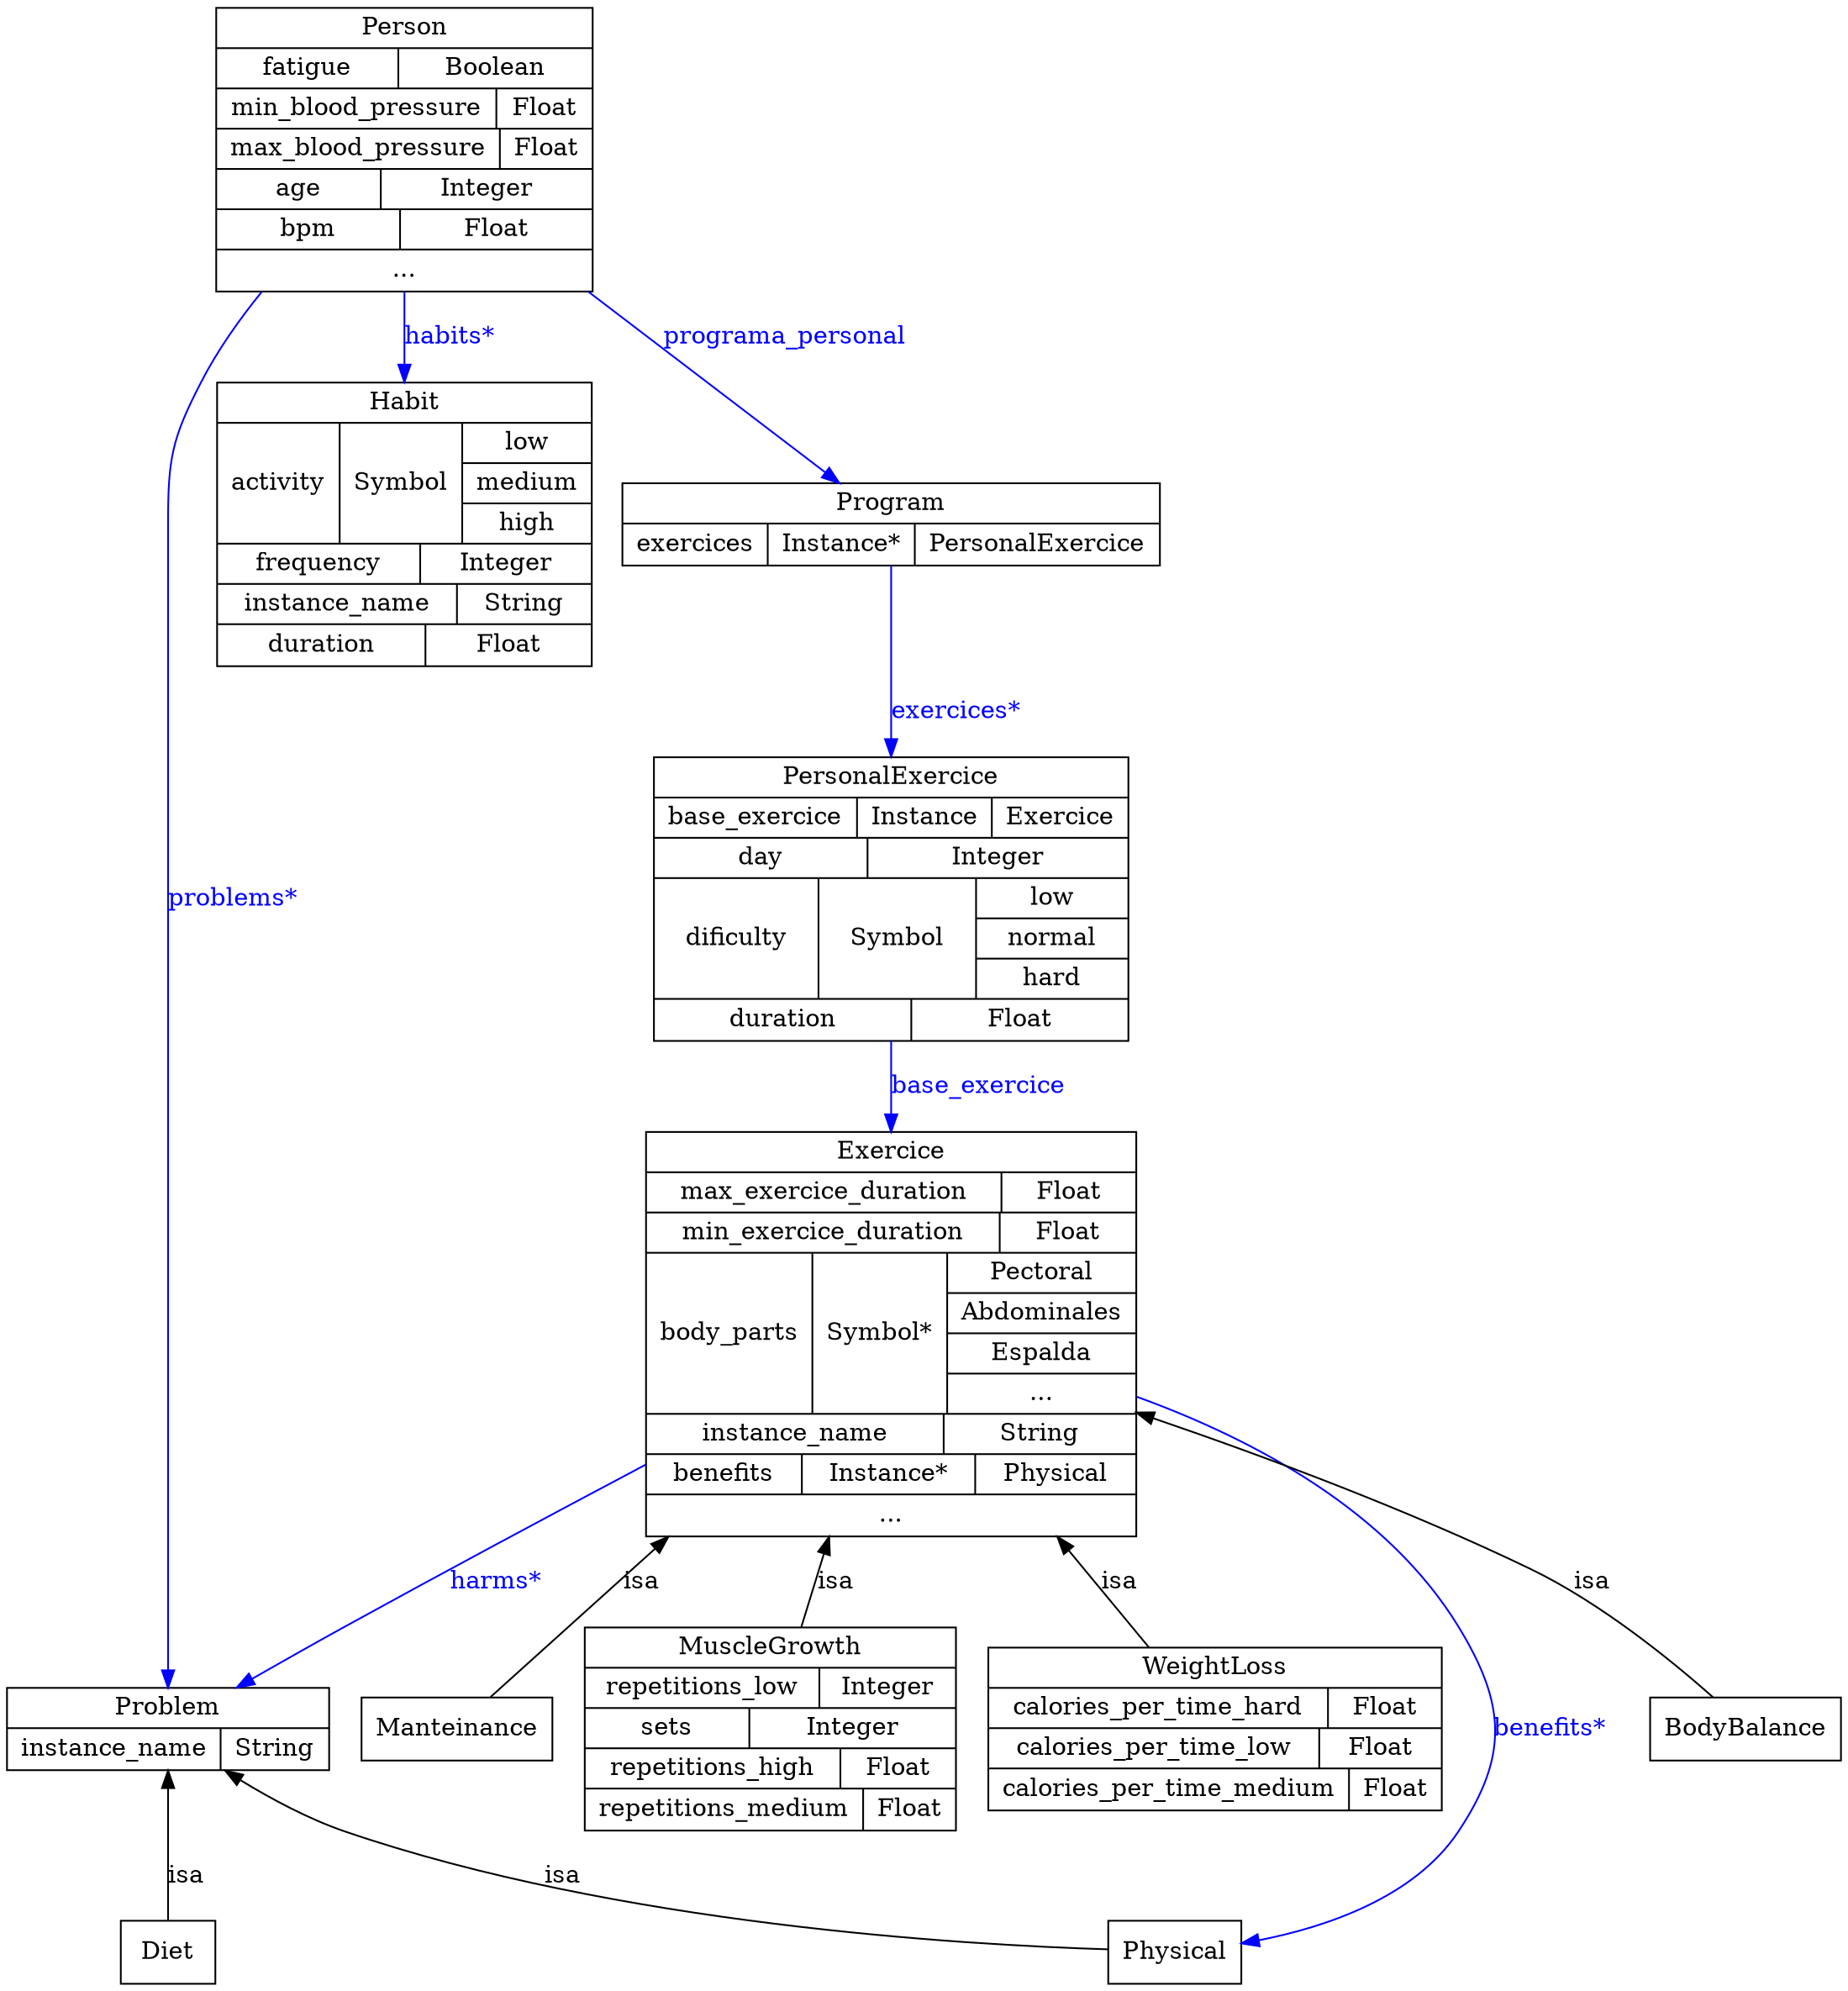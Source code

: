 digraph ontologia {
	graph [bb="0,0,982.5,1124"];
	node [label="\N"];
	Manteinance	[color="0.0,0.0,0.0",
		fontcolor="0.0,0.0,0.0",
		height=0.5,
		label=Manteinance,
		pos="331,145",
		shape=box,
		width=1.1944];
	Exercice	[color="0.0,0.0,0.0",
		fontcolor="0.0,0.0,0.0",
		height=3.2083,
		label="{Exercice|{max_exercice_duration|Float}|{min_exercice_duration|Float}|{body_parts|Symbol*|{Pectoral|Abdominales|Espalda|...}}|{instance_\
name|String}|{benefits|Instance*|{Physical}}|{...}}",
		pos="477,369.5",
		rects="361.5,461.5,592.5,484.5 361.5,438.5,525.5,461.5 525.5,438.5,592.5,461.5 361.5,415.5,524.5,438.5 524.5,415.5,592.5,438.5 361.5,323.5,\
438.5,415.5 438.5,323.5,503.5,415.5 503.5,392.5,592.5,415.5 503.5,369.5,592.5,392.5 503.5,346.5,592.5,369.5 503.5,323.5,592.5,346.5 \
361.5,300.5,500.5,323.5 500.5,300.5,592.5,323.5 361.5,277.5,433.5,300.5 433.5,277.5,515.5,300.5 515.5,277.5,592.5,300.5 361.5,254.5,\
592.5,277.5",
		shape=record,
		width=3.2083];
	Exercice -> Manteinance	[color="0.0,0.0,0.0",
		dir=back,
		fontcolor="0.0,0.0,0.0",
		label=isa,
		lp="395,228.5",
		pos="s,402.08,254.32 396.33,245.56 374.96,213 354.48,181.79 342.32,163.25"];
	MuscleGrowth	[color="0.0,0.0,0.0",
		fontcolor="0.0,0.0,0.0",
		height=1.6111,
		label="{MuscleGrowth|{repetitions_low|Integer}|{sets|Integer}|{repetitions_high|Float}|{repetitions_medium|Float}}",
		pos="477,145",
		rects="392,179.5,562,202.5 392,156.5,500,179.5 500,156.5,562,179.5 392,133.5,468,156.5 468,133.5,562,156.5 392,110.5,506,133.5 506,110.5,\
562,133.5 392,87.5,517,110.5 517,87.5,562,110.5",
		shape=record,
		width=2.3611];
	Exercice -> MuscleGrowth	[color="0.0,0.0,0.0",
		dir=back,
		fontcolor="0.0,0.0,0.0",
		label=isa,
		lp="485,228.5",
		pos="s,477,254.32 477,244.26 477,229.78 477,215.59 477,202.71"];
	WeightLoss	[color="0.0,0.0,0.0",
		fontcolor="0.0,0.0,0.0",
		height=1.2917,
		label="{WeightLoss|{calories_per_time_hard|Float}|{calories_per_time_low|Float}|{calories_per_time_medium|Float}}",
		pos="685,145",
		rects="580,168,790,191 580,145,734,168 734,145,790,168 580,122,732,145 732,122,790,145 580,99,745,122 745,99,790,122",
		shape=record,
		width=2.9167];
	Exercice -> WeightLoss	[color="0.0,0.0,0.0",
		dir=back,
		fontcolor="0.0,0.0,0.0",
		label=isa,
		lp="620,228.5",
		pos="s,583.74,254.32 590.61,246.98 609.2,227.09 627.37,207.64 642.73,191.21"];
	Problem	[color="0.0,0.0,0.0",
		fontcolor="0.0,0.0,0.0",
		height=0.65278,
		label="{Problem|{instance_name|String}}",
		pos="196,145",
		rects="122.5,145,269.5,168 122.5,122,219.5,145 219.5,122,269.5,145",
		shape=record,
		width=2.0417];
	Exercice -> Problem	[color="0.6666667,1.0,1.0",
		fontcolor="0.6666667,1.0,1.0",
		label="harms*",
		lp="324,228.5",
		pos="e,224.06,168.21 361.49,277.04 315.02,240.24 264.78,200.46 232,174.51",
		style=filled];
	Physical	[color="0.0,0.0,0.0",
		fontcolor="0.0,0.0,0.0",
		height=0.5,
		label=Physical,
		pos="671,18",
		shape=box,
		width=0.875];
	Exercice -> Physical	[color="0.6666667,1.0,1.0",
		fontcolor="0.6666667,1.0,1.0",
		label="benefits*",
		lp="843.5,145",
		pos="e,702.75,25.958 592.77,341.85 665.72,318.42 754.3,276.23 799,203 825.86,158.99 825.56,131.19 799,87 780.36,55.998 742.3,38.371 712.5,\
28.875",
		style=filled];
	BodyBalance	[color="0.0,0.0,0.0",
		fontcolor="0.0,0.0,0.0",
		height=0.5,
		label=BodyBalance,
		pos="938,145",
		shape=box,
		width=1.2361];
	Exercice -> BodyBalance	[color="0.0,0.0,0.0",
		dir=back,
		fontcolor="0.0,0.0,0.0",
		label=isa,
		lp="869,228.5",
		pos="s,592.78,337.66 602.4,334.72 674.65,312.37 765.6,279.21 840,236 873.76,216.4 905.65,183.45 923.43,163.33"];
	Person	[color="0.0,0.0,0.0",
		fontcolor="0.0,0.0,0.0",
		height=2.25,
		label="{Person|{fatigue|Boolean}|{min_blood_pressure|Float}|{max_blood_pressure|Float}|{age|Integer}|{bpm|Float}|{...}}",
		pos="206,1043",
		rects="119.5,1100.5,292.5,1123.5 119.5,1077.5,201.5,1100.5 201.5,1077.5,292.5,1100.5 119.5,1054.5,246.5,1077.5 246.5,1054.5,292.5,1077.5 \
119.5,1031.5,247.5,1054.5 247.5,1031.5,292.5,1054.5 119.5,1008.5,195.5,1031.5 195.5,1008.5,292.5,1031.5 119.5,985.5,203.5,1008.5 \
203.5,985.5,292.5,1008.5 119.5,962.5,292.5,985.5",
		shape=record,
		width=2.4028];
	Habit	[color="0.0,0.0,0.0",
		fontcolor="0.0,0.0,0.0",
		height=2.25,
		label="{Habit|{activity|Symbol|{low|medium|high}}|{frequency|Integer}|{instance_name|String}|{duration|Float}}",
		pos="89,830",
		rects="0,887.5,178,910.5 0,818.5,57,887.5 57,818.5,116,887.5 116,864.5,178,887.5 116,841.5,178,864.5 116,818.5,178,841.5 0,795.5,97,818.5 \
97,795.5,178,818.5 0,772.5,112,795.5 112,772.5,178,795.5 0,749.5,97,772.5 97,749.5,178,772.5",
		shape=record,
		width=2.4722];
	Person -> Habit	[color="0.6666667,1.0,1.0",
		fontcolor="0.6666667,1.0,1.0",
		label="habits*",
		lp="172,936.5",
		pos="e,133.1,910.53 161.77,962.23 154,948.22 145.87,933.56 137.98,919.33",
		style=filled];
	Person -> Problem	[color="0.6666667,1.0,1.0",
		fontcolor="0.6666667,1.0,1.0",
		label="problems*",
		lp="235,617",
		pos="e,197.65,168.09 206,962.35 206,922.84 206,874.41 206,831 206,831 206,831 206,368.5 206,300.77 201.32,221.56 198.36,178.29",
		style=filled];
	Program	[color="0.0,0.0,0.0",
		fontcolor="0.0,0.0,0.0",
		height=0.65278,
		label="{Program|{exercices|Instance*|{PersonalExercice}}}",
		pos="373,830",
		rects="251,830,495,853 251,807,317,830 317,807,385,830 385,807,495,830",
		shape=record,
		width=3.3889];
	Person -> Program	[color="0.6666667,1.0,1.0",
		fontcolor="0.6666667,1.0,1.0",
		label=programa_personal,
		lp="347.5,936.5",
		pos="e,355.25,853.42 269.14,962.23 296.97,927.06 328.03,887.82 348.86,861.49",
		style=filled];
	Problem -> Physical	[color="0.0,0.0,0.0",
		dir=back,
		fontcolor="0.0,0.0,0.0",
		label=isa,
		lp="391,61.5",
		pos="s,221.96,121.83 230.02,115.72 244.34,105.17 261.68,94.055 279,87 405.66,35.414 570.89,22.947 639.26,19.946"];
	Diet	[color="0.0,0.0,0.0",
		fontcolor="0.0,0.0,0.0",
		height=0.5,
		label=Diet,
		pos="196,18",
		shape=box,
		width=0.75];
	Problem -> Diet	[color="0.0,0.0,0.0",
		dir=back,
		fontcolor="0.0,0.0,0.0",
		label=isa,
		lp="204,61.5",
		pos="s,196,121.94 196,111.79 196,87.609 196,55.44 196,36.028"];
	PersonalExercice	[color="0.0,0.0,0.0",
		fontcolor="0.0,0.0,0.0",
		height=2.25,
		label="{PersonalExercice|{base_exercice|Instance|{Exercice}}|{day|Integer}|{dificulty|Symbol|{low|normal|hard}}|{duration|Float}}",
		pos="434,617",
		rects="325.5,674.5,542.5,697.5 325.5,651.5,417.5,674.5 417.5,651.5,479.5,674.5 479.5,651.5,542.5,674.5 325.5,628.5,424.5,651.5 424.5,628.5,\
542.5,651.5 325.5,559.5,400.5,628.5 400.5,559.5,473.5,628.5 473.5,605.5,542.5,628.5 473.5,582.5,542.5,605.5 473.5,559.5,542.5,582.5 \
325.5,536.5,442.5,559.5 442.5,536.5,542.5,559.5",
		shape=record,
		width=3.0139];
	Program -> PersonalExercice	[color="0.6666667,1.0,1.0",
		fontcolor="0.6666667,1.0,1.0",
		label="exercices*",
		lp="434.5,723.5",
		pos="e,410.92,697.82 379.41,806.82 386.26,783.12 397.57,744.02 408.12,707.53",
		style=filled];
	PersonalExercice -> Exercice	[color="0.6666667,1.0,1.0",
		fontcolor="0.6666667,1.0,1.0",
		label=base_exercice,
		lp="491,510.5",
		pos="e,457.02,484.58 447.96,536.29 450.29,523 452.75,508.93 455.22,494.84",
		style=filled];
}
